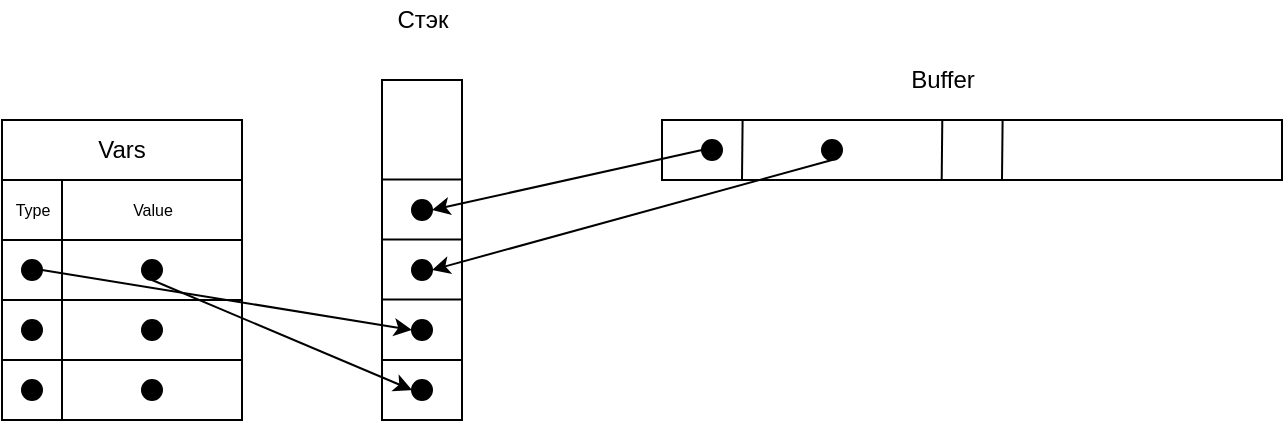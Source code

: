 <mxfile version="13.9.9" type="device"><diagram id="NBx5sqO49Yy_rA7Q-Fhf" name="Страница 1"><mxGraphModel dx="1024" dy="592" grid="1" gridSize="10" guides="1" tooltips="1" connect="1" arrows="1" fold="1" page="1" pageScale="1" pageWidth="1654" pageHeight="1169" math="0" shadow="0"><root><mxCell id="0"/><mxCell id="1" parent="0"/><mxCell id="a5jsLbTxhDeNMd9vHxbw-1" value="Vars" style="rounded=0;whiteSpace=wrap;html=1;" vertex="1" parent="1"><mxGeometry x="80" y="140" width="120" height="30" as="geometry"/></mxCell><mxCell id="a5jsLbTxhDeNMd9vHxbw-3" value="" style="rounded=0;whiteSpace=wrap;html=1;" vertex="1" parent="1"><mxGeometry x="80" y="170" width="120" height="30" as="geometry"/></mxCell><mxCell id="a5jsLbTxhDeNMd9vHxbw-7" value="" style="rounded=0;whiteSpace=wrap;html=1;" vertex="1" parent="1"><mxGeometry x="410" y="140" width="310" height="30" as="geometry"/></mxCell><mxCell id="a5jsLbTxhDeNMd9vHxbw-8" value="Buffer" style="text;html=1;resizable=0;autosize=1;align=center;verticalAlign=middle;points=[];fillColor=none;strokeColor=none;rounded=0;" vertex="1" parent="1"><mxGeometry x="525" y="110" width="50" height="20" as="geometry"/></mxCell><mxCell id="a5jsLbTxhDeNMd9vHxbw-9" value="" style="endArrow=none;html=1;entryX=0.13;entryY=0.012;entryDx=0;entryDy=0;entryPerimeter=0;" edge="1" parent="1" target="a5jsLbTxhDeNMd9vHxbw-7"><mxGeometry width="50" height="50" relative="1" as="geometry"><mxPoint x="450" y="170" as="sourcePoint"/><mxPoint x="450" y="138" as="targetPoint"/></mxGeometry></mxCell><mxCell id="a5jsLbTxhDeNMd9vHxbw-11" value="" style="endArrow=none;html=1;entryX=0.13;entryY=0.012;entryDx=0;entryDy=0;entryPerimeter=0;" edge="1" parent="1"><mxGeometry width="50" height="50" relative="1" as="geometry"><mxPoint x="549.85" y="169.64" as="sourcePoint"/><mxPoint x="550.15" y="140.0" as="targetPoint"/></mxGeometry></mxCell><mxCell id="a5jsLbTxhDeNMd9vHxbw-12" value="" style="endArrow=none;html=1;entryX=0.13;entryY=0.012;entryDx=0;entryDy=0;entryPerimeter=0;" edge="1" parent="1"><mxGeometry width="50" height="50" relative="1" as="geometry"><mxPoint x="580" y="170" as="sourcePoint"/><mxPoint x="580.3" y="140.36" as="targetPoint"/></mxGeometry></mxCell><mxCell id="a5jsLbTxhDeNMd9vHxbw-13" value="" style="endArrow=none;html=1;" edge="1" parent="1"><mxGeometry width="50" height="50" relative="1" as="geometry"><mxPoint x="110" y="200" as="sourcePoint"/><mxPoint x="110" y="170" as="targetPoint"/></mxGeometry></mxCell><mxCell id="a5jsLbTxhDeNMd9vHxbw-14" value="" style="rounded=0;whiteSpace=wrap;html=1;" vertex="1" parent="1"><mxGeometry x="80" y="200" width="120" height="30" as="geometry"/></mxCell><mxCell id="a5jsLbTxhDeNMd9vHxbw-15" value="" style="endArrow=none;html=1;" edge="1" parent="1"><mxGeometry width="50" height="50" relative="1" as="geometry"><mxPoint x="110" y="230" as="sourcePoint"/><mxPoint x="110" y="200" as="targetPoint"/></mxGeometry></mxCell><mxCell id="a5jsLbTxhDeNMd9vHxbw-16" value="" style="rounded=0;whiteSpace=wrap;html=1;" vertex="1" parent="1"><mxGeometry x="80" y="230" width="120" height="30" as="geometry"/></mxCell><mxCell id="a5jsLbTxhDeNMd9vHxbw-17" value="" style="endArrow=none;html=1;" edge="1" parent="1"><mxGeometry width="50" height="50" relative="1" as="geometry"><mxPoint x="110" y="260" as="sourcePoint"/><mxPoint x="110" y="230" as="targetPoint"/></mxGeometry></mxCell><mxCell id="a5jsLbTxhDeNMd9vHxbw-20" value="" style="rounded=0;whiteSpace=wrap;html=1;" vertex="1" parent="1"><mxGeometry x="80" y="260" width="120" height="30" as="geometry"/></mxCell><mxCell id="a5jsLbTxhDeNMd9vHxbw-21" value="" style="endArrow=none;html=1;" edge="1" parent="1"><mxGeometry width="50" height="50" relative="1" as="geometry"><mxPoint x="110" y="290" as="sourcePoint"/><mxPoint x="110" y="260" as="targetPoint"/></mxGeometry></mxCell><mxCell id="a5jsLbTxhDeNMd9vHxbw-22" value="Type" style="text;html=1;resizable=0;autosize=1;align=center;verticalAlign=middle;points=[];fillColor=none;strokeColor=none;rounded=0;fontSize=8;" vertex="1" parent="1"><mxGeometry x="80" y="175" width="30" height="20" as="geometry"/></mxCell><mxCell id="a5jsLbTxhDeNMd9vHxbw-23" value="Value" style="text;html=1;resizable=0;autosize=1;align=center;verticalAlign=middle;points=[];fillColor=none;strokeColor=none;rounded=0;fontSize=8;" vertex="1" parent="1"><mxGeometry x="135" y="175" width="40" height="20" as="geometry"/></mxCell><mxCell id="a5jsLbTxhDeNMd9vHxbw-25" value="" style="rounded=0;whiteSpace=wrap;html=1;fontSize=8;" vertex="1" parent="1"><mxGeometry x="270" y="120" width="40" height="170" as="geometry"/></mxCell><mxCell id="a5jsLbTxhDeNMd9vHxbw-26" value="" style="endArrow=none;html=1;" edge="1" parent="1"><mxGeometry width="50" height="50" relative="1" as="geometry"><mxPoint x="270" y="260" as="sourcePoint"/><mxPoint x="310" y="260" as="targetPoint"/></mxGeometry></mxCell><mxCell id="a5jsLbTxhDeNMd9vHxbw-28" value="" style="endArrow=none;html=1;" edge="1" parent="1"><mxGeometry width="50" height="50" relative="1" as="geometry"><mxPoint x="270" y="229.72" as="sourcePoint"/><mxPoint x="310" y="229.72" as="targetPoint"/></mxGeometry></mxCell><mxCell id="a5jsLbTxhDeNMd9vHxbw-29" value="" style="endArrow=none;html=1;" edge="1" parent="1"><mxGeometry width="50" height="50" relative="1" as="geometry"><mxPoint x="270.0" y="199.81" as="sourcePoint"/><mxPoint x="310.0" y="199.81" as="targetPoint"/></mxGeometry></mxCell><mxCell id="a5jsLbTxhDeNMd9vHxbw-30" value="" style="endArrow=none;html=1;" edge="1" parent="1"><mxGeometry width="50" height="50" relative="1" as="geometry"><mxPoint x="270.0" y="169.81" as="sourcePoint"/><mxPoint x="310.0" y="169.81" as="targetPoint"/></mxGeometry></mxCell><mxCell id="a5jsLbTxhDeNMd9vHxbw-43" style="rounded=0;orthogonalLoop=1;jettySize=auto;html=1;exitX=1;exitY=0.5;exitDx=0;exitDy=0;entryX=0;entryY=0.5;entryDx=0;entryDy=0;fontSize=8;" edge="1" parent="1" source="a5jsLbTxhDeNMd9vHxbw-31" target="a5jsLbTxhDeNMd9vHxbw-33"><mxGeometry relative="1" as="geometry"/></mxCell><mxCell id="a5jsLbTxhDeNMd9vHxbw-31" value="" style="ellipse;whiteSpace=wrap;html=1;aspect=fixed;fontSize=8;fillColor=#000000;" vertex="1" parent="1"><mxGeometry x="90" y="210" width="10" height="10" as="geometry"/></mxCell><mxCell id="a5jsLbTxhDeNMd9vHxbw-32" value="" style="ellipse;whiteSpace=wrap;html=1;aspect=fixed;fontSize=8;fillColor=#000000;" vertex="1" parent="1"><mxGeometry x="285" y="270" width="10" height="10" as="geometry"/></mxCell><mxCell id="a5jsLbTxhDeNMd9vHxbw-33" value="" style="ellipse;whiteSpace=wrap;html=1;aspect=fixed;fontSize=8;fillColor=#000000;" vertex="1" parent="1"><mxGeometry x="285" y="240" width="10" height="10" as="geometry"/></mxCell><mxCell id="a5jsLbTxhDeNMd9vHxbw-34" value="" style="ellipse;whiteSpace=wrap;html=1;aspect=fixed;fontSize=8;fillColor=#000000;" vertex="1" parent="1"><mxGeometry x="285" y="210" width="10" height="10" as="geometry"/></mxCell><mxCell id="a5jsLbTxhDeNMd9vHxbw-35" value="" style="ellipse;whiteSpace=wrap;html=1;aspect=fixed;fontSize=8;fillColor=#000000;" vertex="1" parent="1"><mxGeometry x="285" y="180" width="10" height="10" as="geometry"/></mxCell><mxCell id="a5jsLbTxhDeNMd9vHxbw-44" style="rounded=0;orthogonalLoop=1;jettySize=auto;html=1;exitX=0.5;exitY=1;exitDx=0;exitDy=0;entryX=0;entryY=0.5;entryDx=0;entryDy=0;fontSize=8;" edge="1" parent="1" source="a5jsLbTxhDeNMd9vHxbw-36" target="a5jsLbTxhDeNMd9vHxbw-32"><mxGeometry relative="1" as="geometry"/></mxCell><mxCell id="a5jsLbTxhDeNMd9vHxbw-36" value="" style="ellipse;whiteSpace=wrap;html=1;aspect=fixed;fontSize=8;fillColor=#000000;" vertex="1" parent="1"><mxGeometry x="150" y="210" width="10" height="10" as="geometry"/></mxCell><mxCell id="a5jsLbTxhDeNMd9vHxbw-37" value="" style="ellipse;whiteSpace=wrap;html=1;aspect=fixed;fontSize=8;fillColor=#000000;" vertex="1" parent="1"><mxGeometry x="150" y="240" width="10" height="10" as="geometry"/></mxCell><mxCell id="a5jsLbTxhDeNMd9vHxbw-38" value="" style="ellipse;whiteSpace=wrap;html=1;aspect=fixed;fontSize=8;fillColor=#000000;" vertex="1" parent="1"><mxGeometry x="150" y="270" width="10" height="10" as="geometry"/></mxCell><mxCell id="a5jsLbTxhDeNMd9vHxbw-39" value="" style="ellipse;whiteSpace=wrap;html=1;aspect=fixed;fontSize=8;fillColor=#000000;" vertex="1" parent="1"><mxGeometry x="90" y="270" width="10" height="10" as="geometry"/></mxCell><mxCell id="a5jsLbTxhDeNMd9vHxbw-40" value="" style="ellipse;whiteSpace=wrap;html=1;aspect=fixed;fontSize=8;fillColor=#000000;" vertex="1" parent="1"><mxGeometry x="90" y="240" width="10" height="10" as="geometry"/></mxCell><mxCell id="a5jsLbTxhDeNMd9vHxbw-46" style="edgeStyle=none;rounded=0;orthogonalLoop=1;jettySize=auto;html=1;exitX=0;exitY=0.5;exitDx=0;exitDy=0;entryX=1;entryY=0.5;entryDx=0;entryDy=0;fontSize=8;" edge="1" parent="1" source="a5jsLbTxhDeNMd9vHxbw-41" target="a5jsLbTxhDeNMd9vHxbw-35"><mxGeometry relative="1" as="geometry"/></mxCell><mxCell id="a5jsLbTxhDeNMd9vHxbw-41" value="" style="ellipse;whiteSpace=wrap;html=1;aspect=fixed;fontSize=8;fillColor=#000000;" vertex="1" parent="1"><mxGeometry x="430" y="150" width="10" height="10" as="geometry"/></mxCell><mxCell id="a5jsLbTxhDeNMd9vHxbw-45" style="edgeStyle=none;rounded=0;orthogonalLoop=1;jettySize=auto;html=1;exitX=0.5;exitY=1;exitDx=0;exitDy=0;entryX=1;entryY=0.5;entryDx=0;entryDy=0;fontSize=8;" edge="1" parent="1" source="a5jsLbTxhDeNMd9vHxbw-42" target="a5jsLbTxhDeNMd9vHxbw-34"><mxGeometry relative="1" as="geometry"/></mxCell><mxCell id="a5jsLbTxhDeNMd9vHxbw-42" value="" style="ellipse;whiteSpace=wrap;html=1;aspect=fixed;fontSize=8;fillColor=#000000;" vertex="1" parent="1"><mxGeometry x="490" y="150" width="10" height="10" as="geometry"/></mxCell><mxCell id="a5jsLbTxhDeNMd9vHxbw-47" value="Стэк" style="text;html=1;resizable=0;autosize=1;align=center;verticalAlign=middle;points=[];fillColor=none;strokeColor=none;rounded=0;" vertex="1" parent="1"><mxGeometry x="270" y="80" width="40" height="20" as="geometry"/></mxCell></root></mxGraphModel></diagram></mxfile>